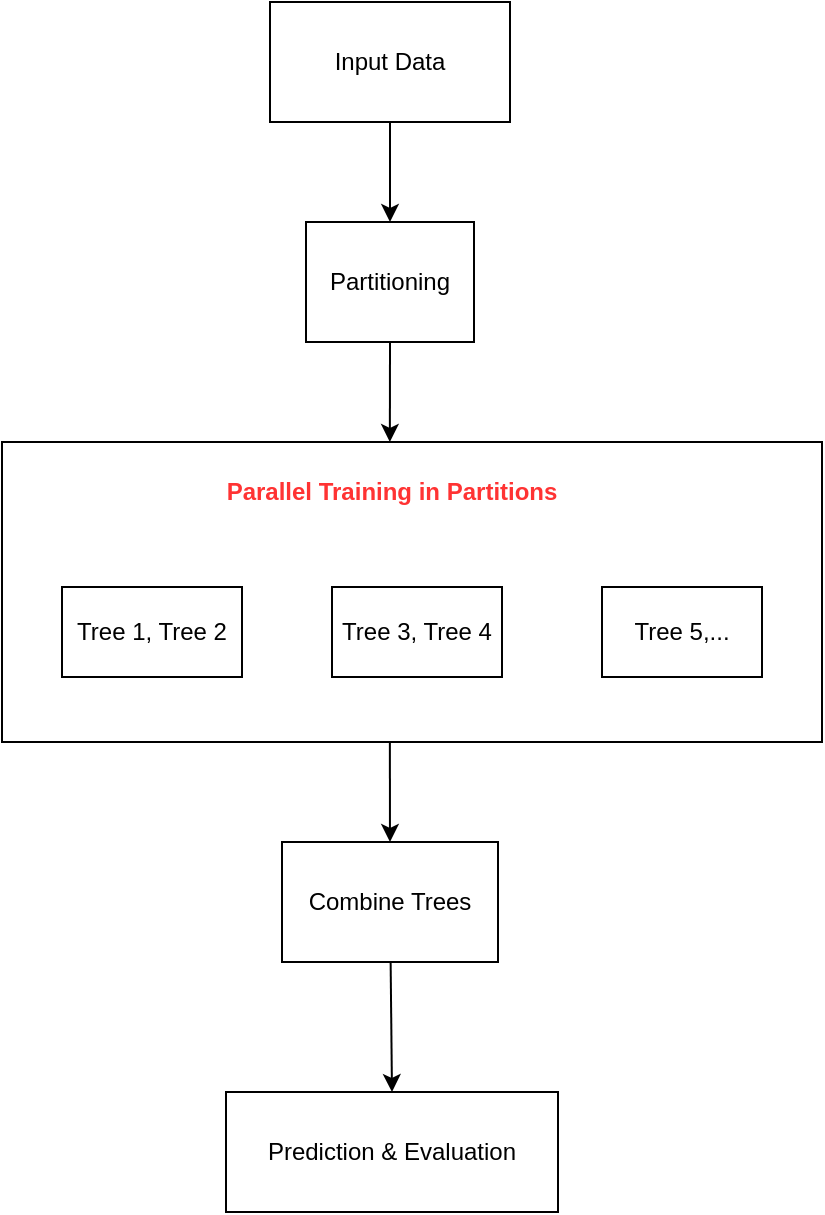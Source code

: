 <mxfile version="25.0.3">
  <diagram name="Trang-1" id="ekllcXo8td1J82olsEtJ">
    <mxGraphModel dx="1050" dy="522" grid="1" gridSize="10" guides="1" tooltips="1" connect="1" arrows="1" fold="1" page="1" pageScale="1" pageWidth="827" pageHeight="1169" math="0" shadow="0">
      <root>
        <mxCell id="0" />
        <mxCell id="1" parent="0" />
        <mxCell id="926DR4gDDbwK-Y_MSjXk-1" value="Input Data" style="rounded=0;whiteSpace=wrap;html=1;" parent="1" vertex="1">
          <mxGeometry x="354" y="40" width="120" height="60" as="geometry" />
        </mxCell>
        <mxCell id="926DR4gDDbwK-Y_MSjXk-2" value="Partitioning" style="rounded=0;whiteSpace=wrap;html=1;" parent="1" vertex="1">
          <mxGeometry x="372" y="150" width="84" height="60" as="geometry" />
        </mxCell>
        <mxCell id="926DR4gDDbwK-Y_MSjXk-3" value="" style="endArrow=classic;html=1;rounded=0;exitX=0.5;exitY=1;exitDx=0;exitDy=0;" parent="1" source="926DR4gDDbwK-Y_MSjXk-1" target="926DR4gDDbwK-Y_MSjXk-2" edge="1">
          <mxGeometry width="50" height="50" relative="1" as="geometry">
            <mxPoint x="390" y="300" as="sourcePoint" />
            <mxPoint x="440" y="250" as="targetPoint" />
          </mxGeometry>
        </mxCell>
        <mxCell id="926DR4gDDbwK-Y_MSjXk-4" value="" style="rounded=0;whiteSpace=wrap;html=1;" parent="1" vertex="1">
          <mxGeometry x="220" y="260" width="410" height="150" as="geometry" />
        </mxCell>
        <mxCell id="926DR4gDDbwK-Y_MSjXk-5" value="Tree 1, Tree 2" style="rounded=0;whiteSpace=wrap;html=1;" parent="1" vertex="1">
          <mxGeometry x="250" y="332.5" width="90" height="45" as="geometry" />
        </mxCell>
        <mxCell id="926DR4gDDbwK-Y_MSjXk-6" value="&lt;b&gt;&lt;font color=&quot;#ff3333&quot;&gt;Parallel Training in Partitions&lt;/font&gt;&lt;/b&gt;" style="text;html=1;align=center;verticalAlign=middle;whiteSpace=wrap;rounded=0;" parent="1" vertex="1">
          <mxGeometry x="270" y="270" width="290" height="30" as="geometry" />
        </mxCell>
        <mxCell id="926DR4gDDbwK-Y_MSjXk-7" value="Tree 3, Tree 4" style="rounded=0;whiteSpace=wrap;html=1;" parent="1" vertex="1">
          <mxGeometry x="385" y="332.5" width="85" height="45" as="geometry" />
        </mxCell>
        <mxCell id="926DR4gDDbwK-Y_MSjXk-8" value="Tree 5,..." style="rounded=0;whiteSpace=wrap;html=1;" parent="1" vertex="1">
          <mxGeometry x="520" y="332.5" width="80" height="45" as="geometry" />
        </mxCell>
        <mxCell id="926DR4gDDbwK-Y_MSjXk-9" value="" style="endArrow=classic;html=1;rounded=0;exitX=0.5;exitY=1;exitDx=0;exitDy=0;entryX=0.473;entryY=0;entryDx=0;entryDy=0;entryPerimeter=0;" parent="1" source="926DR4gDDbwK-Y_MSjXk-2" target="926DR4gDDbwK-Y_MSjXk-4" edge="1">
          <mxGeometry width="50" height="50" relative="1" as="geometry">
            <mxPoint x="414.5" y="230" as="sourcePoint" />
            <mxPoint x="414.5" y="280" as="targetPoint" />
          </mxGeometry>
        </mxCell>
        <mxCell id="926DR4gDDbwK-Y_MSjXk-11" value="Combine Trees" style="rounded=0;whiteSpace=wrap;html=1;" parent="1" vertex="1">
          <mxGeometry x="360" y="460" width="108" height="60" as="geometry" />
        </mxCell>
        <mxCell id="926DR4gDDbwK-Y_MSjXk-14" value="" style="endArrow=classic;html=1;rounded=0;exitX=0.473;exitY=1;exitDx=0;exitDy=0;exitPerimeter=0;entryX=0.5;entryY=0;entryDx=0;entryDy=0;" parent="1" source="926DR4gDDbwK-Y_MSjXk-4" target="926DR4gDDbwK-Y_MSjXk-11" edge="1">
          <mxGeometry width="50" height="50" relative="1" as="geometry">
            <mxPoint x="413" y="430" as="sourcePoint" />
            <mxPoint x="413" y="470" as="targetPoint" />
          </mxGeometry>
        </mxCell>
        <mxCell id="926DR4gDDbwK-Y_MSjXk-15" value="Prediction &amp;amp; Evaluation" style="rounded=0;whiteSpace=wrap;html=1;" parent="1" vertex="1">
          <mxGeometry x="332" y="585" width="166" height="60" as="geometry" />
        </mxCell>
        <mxCell id="926DR4gDDbwK-Y_MSjXk-17" value="" style="endArrow=classic;html=1;rounded=0;entryX=0.5;entryY=0;entryDx=0;entryDy=0;" parent="1" source="926DR4gDDbwK-Y_MSjXk-11" target="926DR4gDDbwK-Y_MSjXk-15" edge="1">
          <mxGeometry width="50" height="50" relative="1" as="geometry">
            <mxPoint x="413" y="540" as="sourcePoint" />
            <mxPoint x="413" y="590" as="targetPoint" />
          </mxGeometry>
        </mxCell>
      </root>
    </mxGraphModel>
  </diagram>
</mxfile>
